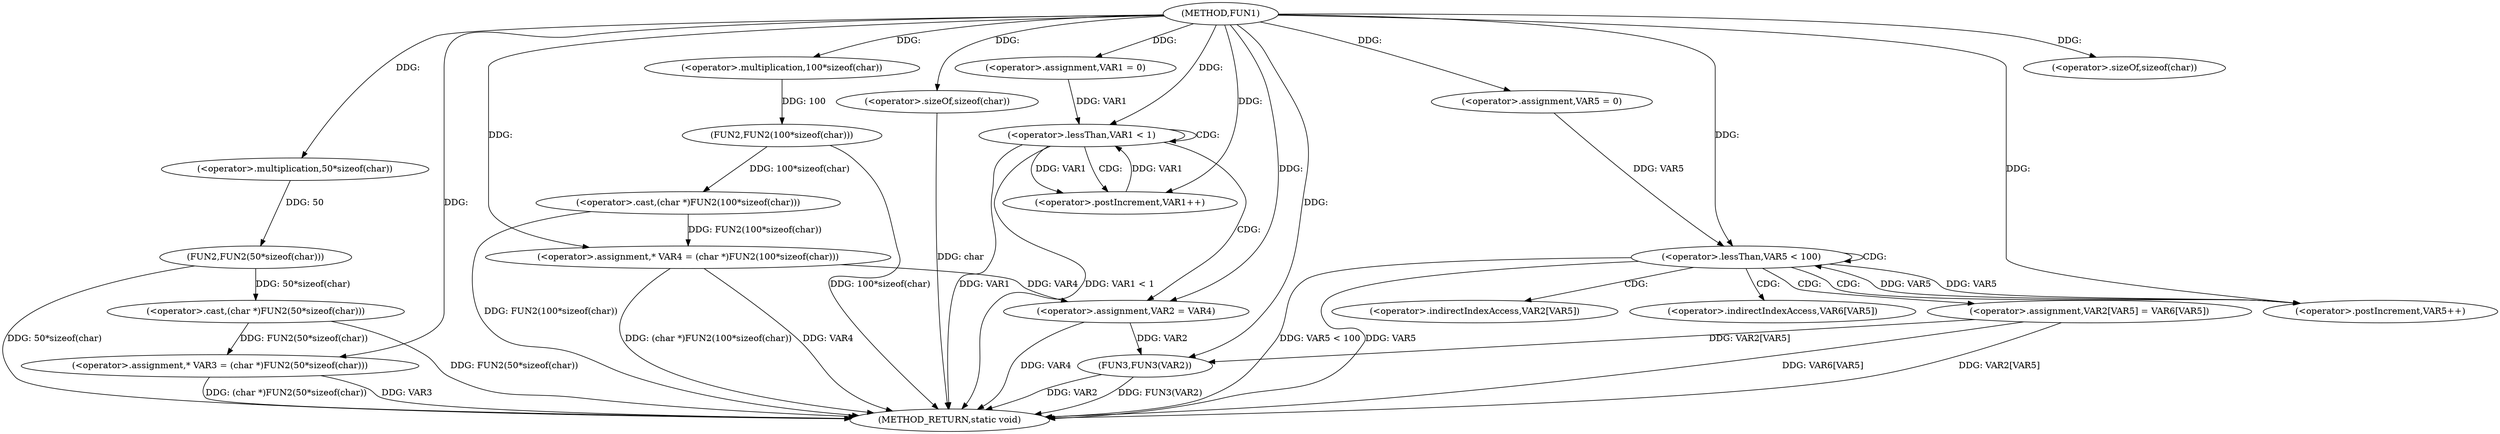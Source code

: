 digraph FUN1 {  
"1000100" [label = "(METHOD,FUN1)" ]
"1000159" [label = "(METHOD_RETURN,static void)" ]
"1000105" [label = "(<operator>.assignment,* VAR3 = (char *)FUN2(50*sizeof(char)))" ]
"1000107" [label = "(<operator>.cast,(char *)FUN2(50*sizeof(char)))" ]
"1000109" [label = "(FUN2,FUN2(50*sizeof(char)))" ]
"1000110" [label = "(<operator>.multiplication,50*sizeof(char))" ]
"1000112" [label = "(<operator>.sizeOf,sizeof(char))" ]
"1000115" [label = "(<operator>.assignment,* VAR4 = (char *)FUN2(100*sizeof(char)))" ]
"1000117" [label = "(<operator>.cast,(char *)FUN2(100*sizeof(char)))" ]
"1000119" [label = "(FUN2,FUN2(100*sizeof(char)))" ]
"1000120" [label = "(<operator>.multiplication,100*sizeof(char))" ]
"1000122" [label = "(<operator>.sizeOf,sizeof(char))" ]
"1000125" [label = "(<operator>.assignment,VAR1 = 0)" ]
"1000128" [label = "(<operator>.lessThan,VAR1 < 1)" ]
"1000131" [label = "(<operator>.postIncrement,VAR1++)" ]
"1000134" [label = "(<operator>.assignment,VAR2 = VAR4)" ]
"1000141" [label = "(<operator>.assignment,VAR5 = 0)" ]
"1000144" [label = "(<operator>.lessThan,VAR5 < 100)" ]
"1000147" [label = "(<operator>.postIncrement,VAR5++)" ]
"1000150" [label = "(<operator>.assignment,VAR2[VAR5] = VAR6[VAR5])" ]
"1000157" [label = "(FUN3,FUN3(VAR2))" ]
"1000151" [label = "(<operator>.indirectIndexAccess,VAR2[VAR5])" ]
"1000154" [label = "(<operator>.indirectIndexAccess,VAR6[VAR5])" ]
  "1000115" -> "1000159"  [ label = "DDG: (char *)FUN2(100*sizeof(char))"] 
  "1000157" -> "1000159"  [ label = "DDG: FUN3(VAR2)"] 
  "1000150" -> "1000159"  [ label = "DDG: VAR6[VAR5]"] 
  "1000128" -> "1000159"  [ label = "DDG: VAR1 < 1"] 
  "1000117" -> "1000159"  [ label = "DDG: FUN2(100*sizeof(char))"] 
  "1000105" -> "1000159"  [ label = "DDG: (char *)FUN2(50*sizeof(char))"] 
  "1000150" -> "1000159"  [ label = "DDG: VAR2[VAR5]"] 
  "1000122" -> "1000159"  [ label = "DDG: char"] 
  "1000128" -> "1000159"  [ label = "DDG: VAR1"] 
  "1000157" -> "1000159"  [ label = "DDG: VAR2"] 
  "1000144" -> "1000159"  [ label = "DDG: VAR5 < 100"] 
  "1000109" -> "1000159"  [ label = "DDG: 50*sizeof(char)"] 
  "1000119" -> "1000159"  [ label = "DDG: 100*sizeof(char)"] 
  "1000134" -> "1000159"  [ label = "DDG: VAR4"] 
  "1000144" -> "1000159"  [ label = "DDG: VAR5"] 
  "1000115" -> "1000159"  [ label = "DDG: VAR4"] 
  "1000105" -> "1000159"  [ label = "DDG: VAR3"] 
  "1000107" -> "1000159"  [ label = "DDG: FUN2(50*sizeof(char))"] 
  "1000107" -> "1000105"  [ label = "DDG: FUN2(50*sizeof(char))"] 
  "1000100" -> "1000105"  [ label = "DDG: "] 
  "1000109" -> "1000107"  [ label = "DDG: 50*sizeof(char)"] 
  "1000110" -> "1000109"  [ label = "DDG: 50"] 
  "1000100" -> "1000110"  [ label = "DDG: "] 
  "1000100" -> "1000112"  [ label = "DDG: "] 
  "1000117" -> "1000115"  [ label = "DDG: FUN2(100*sizeof(char))"] 
  "1000100" -> "1000115"  [ label = "DDG: "] 
  "1000119" -> "1000117"  [ label = "DDG: 100*sizeof(char)"] 
  "1000120" -> "1000119"  [ label = "DDG: 100"] 
  "1000100" -> "1000120"  [ label = "DDG: "] 
  "1000100" -> "1000122"  [ label = "DDG: "] 
  "1000100" -> "1000125"  [ label = "DDG: "] 
  "1000125" -> "1000128"  [ label = "DDG: VAR1"] 
  "1000131" -> "1000128"  [ label = "DDG: VAR1"] 
  "1000100" -> "1000128"  [ label = "DDG: "] 
  "1000128" -> "1000131"  [ label = "DDG: VAR1"] 
  "1000100" -> "1000131"  [ label = "DDG: "] 
  "1000115" -> "1000134"  [ label = "DDG: VAR4"] 
  "1000100" -> "1000134"  [ label = "DDG: "] 
  "1000100" -> "1000141"  [ label = "DDG: "] 
  "1000141" -> "1000144"  [ label = "DDG: VAR5"] 
  "1000147" -> "1000144"  [ label = "DDG: VAR5"] 
  "1000100" -> "1000144"  [ label = "DDG: "] 
  "1000144" -> "1000147"  [ label = "DDG: VAR5"] 
  "1000100" -> "1000147"  [ label = "DDG: "] 
  "1000150" -> "1000157"  [ label = "DDG: VAR2[VAR5]"] 
  "1000134" -> "1000157"  [ label = "DDG: VAR2"] 
  "1000100" -> "1000157"  [ label = "DDG: "] 
  "1000128" -> "1000128"  [ label = "CDG: "] 
  "1000128" -> "1000131"  [ label = "CDG: "] 
  "1000128" -> "1000134"  [ label = "CDG: "] 
  "1000144" -> "1000154"  [ label = "CDG: "] 
  "1000144" -> "1000147"  [ label = "CDG: "] 
  "1000144" -> "1000151"  [ label = "CDG: "] 
  "1000144" -> "1000150"  [ label = "CDG: "] 
  "1000144" -> "1000144"  [ label = "CDG: "] 
}
